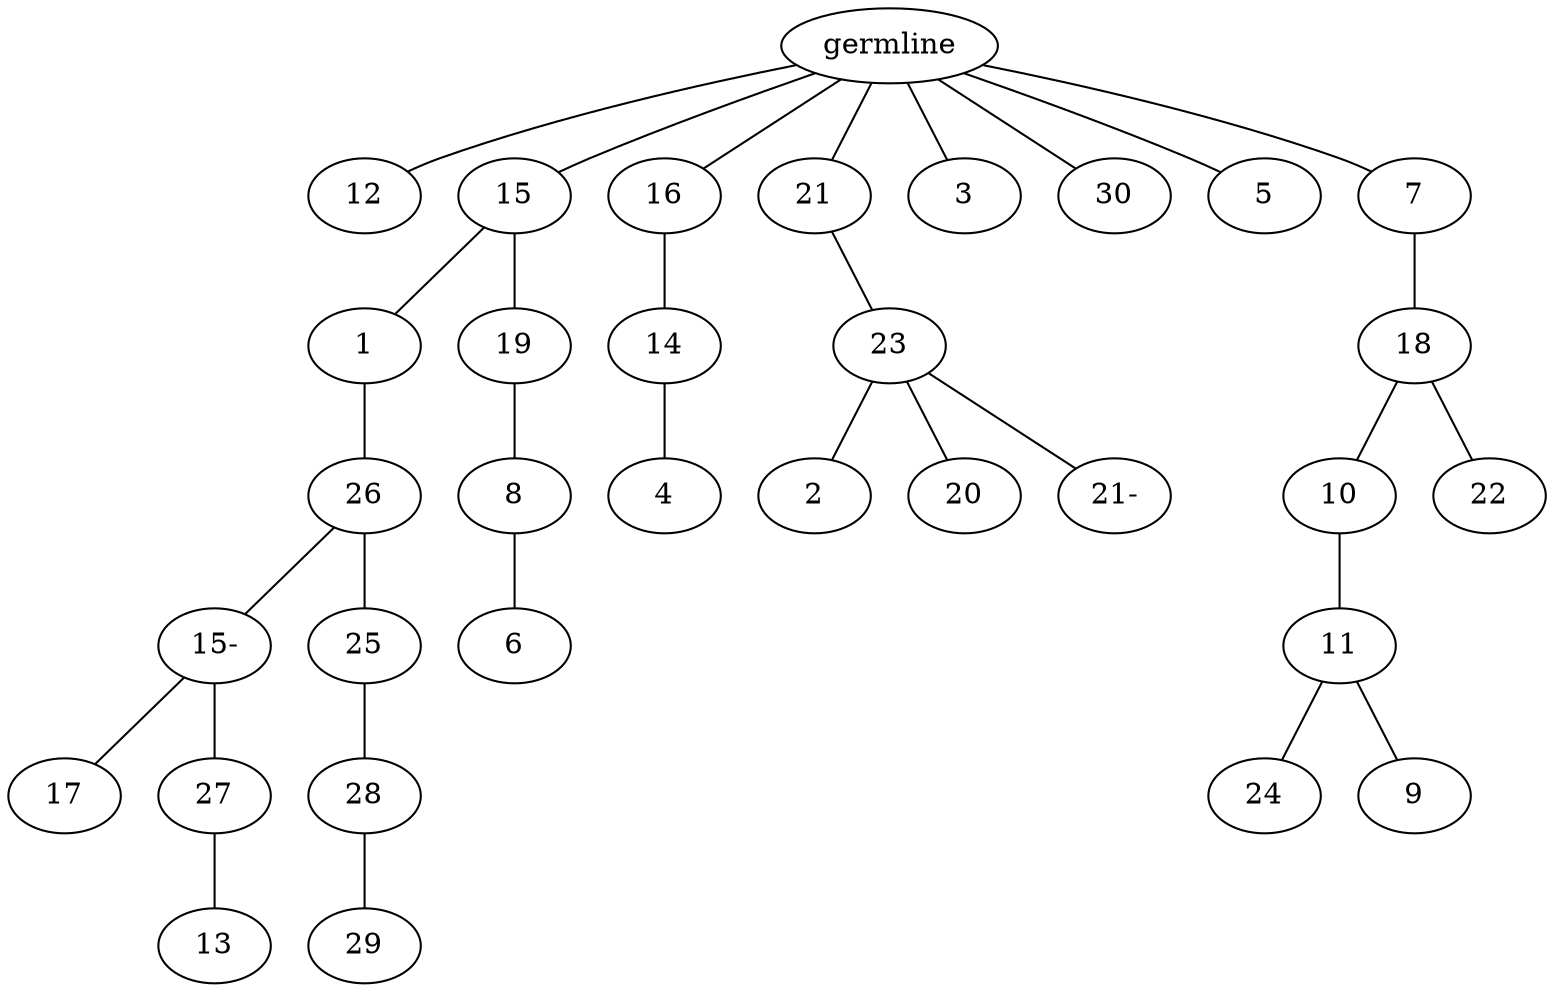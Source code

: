 graph tree {
    "140193049253104" [label="germline"];
    "140193059030160" [label="12"];
    "140193059029920" [label="15"];
    "140193059030112" [label="1"];
    "140193051833056" [label="26"];
    "140193051835312" [label="15-"];
    "140193051835552" [label="17"];
    "140193051833920" [label="27"];
    "140193040964672" [label="13"];
    "140193051835504" [label="25"];
    "140193040962416" [label="28"];
    "140193040962656" [label="29"];
    "140193059029728" [label="19"];
    "140193059032944" [label="8"];
    "140193050601456" [label="6"];
    "140193059032800" [label="16"];
    "140193050603184" [label="14"];
    "140193050600976" [label="4"];
    "140193059032224" [label="21"];
    "140193050599968" [label="23"];
    "140193050600592" [label="2"];
    "140193050600304" [label="20"];
    "140193050601168" [label="21-"];
    "140193050601504" [label="3"];
    "140193050603232" [label="30"];
    "140193050600496" [label="5"];
    "140193050600880" [label="7"];
    "140193050601888" [label="18"];
    "140193051832480" [label="10"];
    "140193051834736" [label="11"];
    "140193051834160" [label="24"];
    "140193051835840" [label="9"];
    "140193051832816" [label="22"];
    "140193049253104" -- "140193059030160";
    "140193049253104" -- "140193059029920";
    "140193049253104" -- "140193059032800";
    "140193049253104" -- "140193059032224";
    "140193049253104" -- "140193050601504";
    "140193049253104" -- "140193050603232";
    "140193049253104" -- "140193050600496";
    "140193049253104" -- "140193050600880";
    "140193059029920" -- "140193059030112";
    "140193059029920" -- "140193059029728";
    "140193059030112" -- "140193051833056";
    "140193051833056" -- "140193051835312";
    "140193051833056" -- "140193051835504";
    "140193051835312" -- "140193051835552";
    "140193051835312" -- "140193051833920";
    "140193051833920" -- "140193040964672";
    "140193051835504" -- "140193040962416";
    "140193040962416" -- "140193040962656";
    "140193059029728" -- "140193059032944";
    "140193059032944" -- "140193050601456";
    "140193059032800" -- "140193050603184";
    "140193050603184" -- "140193050600976";
    "140193059032224" -- "140193050599968";
    "140193050599968" -- "140193050600592";
    "140193050599968" -- "140193050600304";
    "140193050599968" -- "140193050601168";
    "140193050600880" -- "140193050601888";
    "140193050601888" -- "140193051832480";
    "140193050601888" -- "140193051832816";
    "140193051832480" -- "140193051834736";
    "140193051834736" -- "140193051834160";
    "140193051834736" -- "140193051835840";
}
